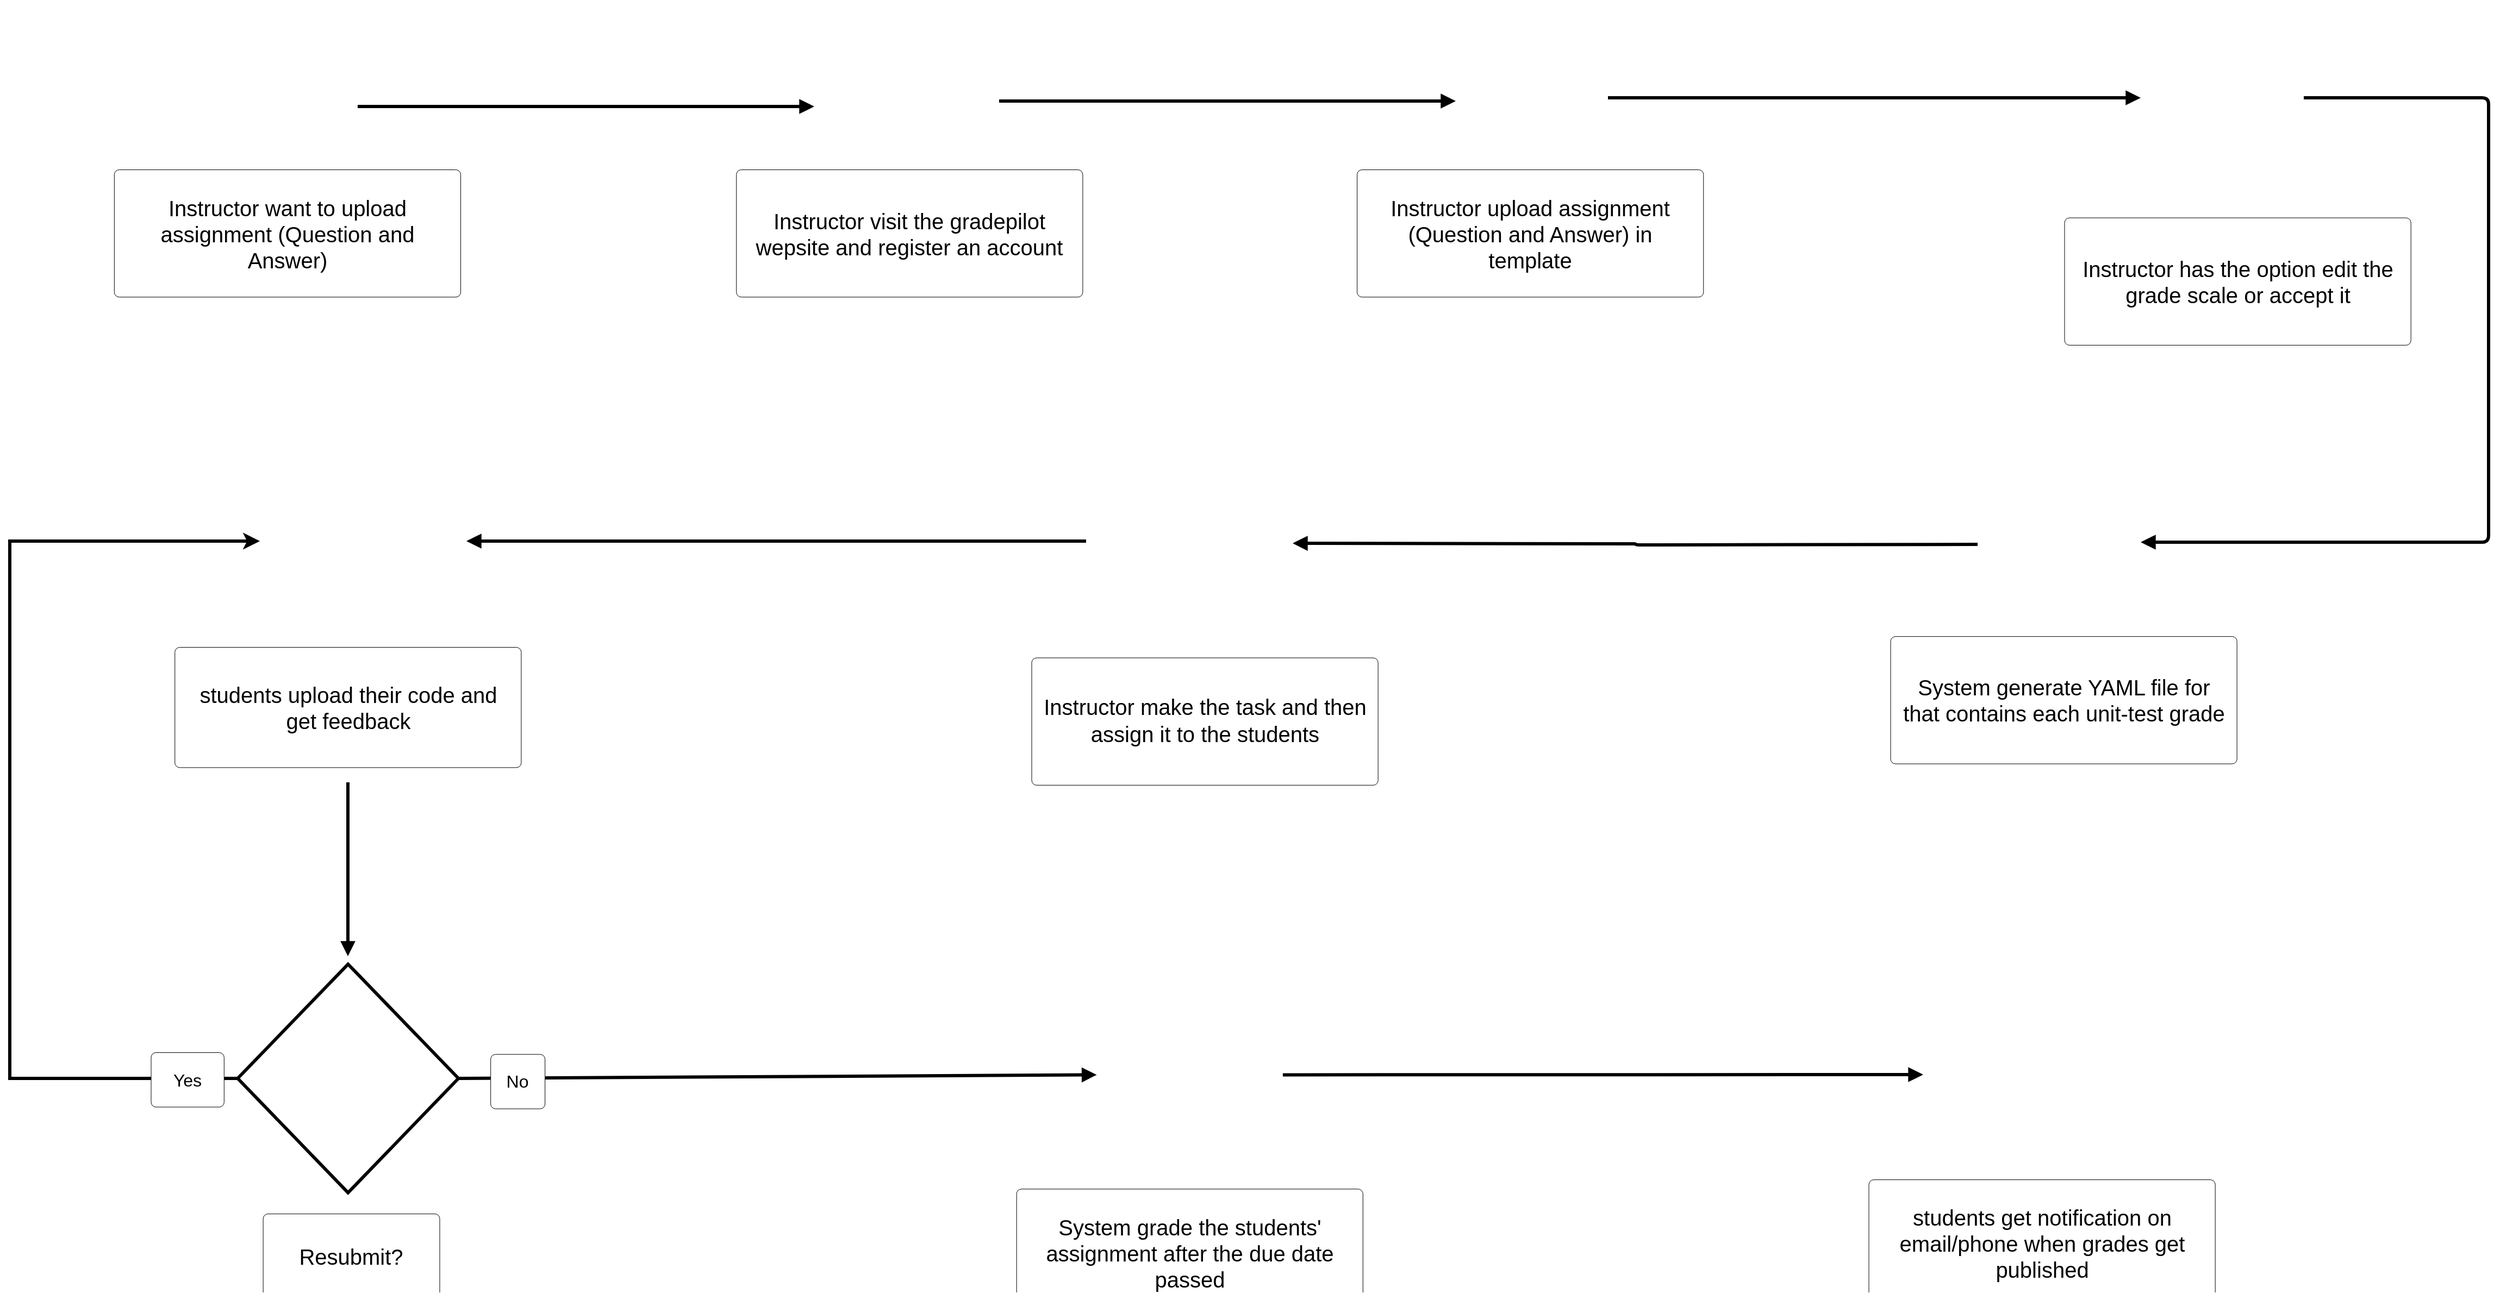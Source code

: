<mxfile version="25.0.3">
  <diagram name="Page-1" id="XUwWF2s2ND4r8KXp4mdf">
    <mxGraphModel dx="3360" dy="1486" grid="1" gridSize="10" guides="1" tooltips="1" connect="1" arrows="1" fold="1" page="1" pageScale="1" pageWidth="900" pageHeight="1600" math="0" shadow="0">
      <root>
        <mxCell id="0" />
        <mxCell id="1" parent="0" />
        <mxCell id="uLa3YSmyuf6-ixNmp2Hf-1" value="Instructor want to upload assignment (Question and Answer) " style="html=1;overflow=block;blockSpacing=1;whiteSpace=wrap;fontSize=20;spacing=9;verticalAlign=middle;strokeColor=#000000;rounded=1;absoluteArcSize=1;arcSize=9;fillColor=default;strokeWidth=NaN;lucidId=g~-n_72lhCFz;" parent="1" vertex="1">
          <mxGeometry x="366.171" y="316.25" width="318.578" height="117.187" as="geometry" />
        </mxCell>
        <mxCell id="uLa3YSmyuf6-ixNmp2Hf-2" value="" style="html=1;overflow=block;blockSpacing=1;whiteSpace=wrap;shape=image;fontSize=13;spacing=3.8;strokeColor=none;strokeOpacity=100;strokeWidth=0;image=https://images.lucid.app/images/cf29f117-7d04-4672-97fa-d16898096b3e/content;imageAspect=0;lucidId=vh_nGRNSJd6I;" parent="1" vertex="1">
          <mxGeometry x="459.871" y="160" width="131.179" height="136.719" as="geometry" />
        </mxCell>
        <mxCell id="uLa3YSmyuf6-ixNmp2Hf-3" value="Instructor visit the gradepilot wepsite and register an account" style="html=1;overflow=block;blockSpacing=1;whiteSpace=wrap;fontSize=20;spacing=9;verticalAlign=middle;strokeColor=#000000;rounded=1;absoluteArcSize=1;arcSize=9;fillColor=default;strokeWidth=NaN;lucidId=4i_nZ2Z2NjIl;" parent="1" vertex="1">
          <mxGeometry x="938.363" y="316.25" width="318.578" height="117.187" as="geometry" />
        </mxCell>
        <mxCell id="uLa3YSmyuf6-ixNmp2Hf-4" value="Instructor upload assignment (Question and Answer)  in template" style="html=1;overflow=block;blockSpacing=1;whiteSpace=wrap;fontSize=20;spacing=9;verticalAlign=middle;strokeColor=#000000;rounded=1;absoluteArcSize=1;arcSize=9;fillColor=default;strokeWidth=NaN;lucidId=Lo_nSm~tk-nF;" parent="1" vertex="1">
          <mxGeometry x="1509.305" y="316.25" width="318.578" height="117.187" as="geometry" />
        </mxCell>
        <mxCell id="uLa3YSmyuf6-ixNmp2Hf-5" value="" style="html=1;jettySize=18;whiteSpace=wrap;fontSize=13;strokeOpacity=100;strokeWidth=3;rounded=1;arcSize=12;edgeStyle=orthogonalEdgeStyle;startArrow=none;endArrow=block;endFill=1;lucidId=ld_nqYoT4GKa;" parent="1" edge="1">
          <mxGeometry width="100" height="100" relative="1" as="geometry">
            <Array as="points" />
            <mxPoint x="590" y="258" as="sourcePoint" />
            <mxPoint x="1010" y="258" as="targetPoint" />
          </mxGeometry>
        </mxCell>
        <mxCell id="uLa3YSmyuf6-ixNmp2Hf-6" value="" style="html=1;overflow=block;blockSpacing=1;whiteSpace=wrap;shape=image;fontSize=13;spacing=0;strokeColor=none;strokeOpacity=100;rounded=1;absoluteArcSize=1;arcSize=9;strokeWidth=0;image=https://images.lucid.app/images/8611eeb5-6785-4f5e-a9c1-1b1d1205eb57/content;imageAspect=0;lucidId=Ki_ng3.P~-tq;" parent="1" vertex="1">
          <mxGeometry x="1032.062" y="160" width="131.179" height="136.719" as="geometry" />
        </mxCell>
        <mxCell id="uLa3YSmyuf6-ixNmp2Hf-7" value="" style="html=1;overflow=block;blockSpacing=1;whiteSpace=wrap;shape=image;fontSize=13;spacing=0;strokeColor=none;strokeOpacity=100;rounded=1;absoluteArcSize=1;arcSize=9;strokeWidth=0;image=https://images.lucid.app/images/6fe8032e-52cd-45f6-b373-1c3d6a6fee62/content;imageAspect=0;lucidId=eB_nZKGIF~u5;" parent="1" vertex="1">
          <mxGeometry x="2096.202" y="599.997" width="124.933" height="130.208" as="geometry" />
        </mxCell>
        <mxCell id="uLa3YSmyuf6-ixNmp2Hf-8" value="System generate YAML file for that contains each unit-test grade" style="html=1;overflow=block;blockSpacing=1;whiteSpace=wrap;fontSize=20;spacing=9;verticalAlign=middle;strokeColor=#000000;rounded=1;absoluteArcSize=1;arcSize=9;fillColor=default;strokeWidth=NaN;lucidId=uB_nMYnb3KVG;" parent="1" vertex="1">
          <mxGeometry x="2000.003" y="745.83" width="318.578" height="117.187" as="geometry" />
        </mxCell>
        <mxCell id="uLa3YSmyuf6-ixNmp2Hf-9" value="" style="html=1;overflow=block;blockSpacing=1;whiteSpace=wrap;shape=image;fontSize=13;spacing=3.8;strokeColor=none;strokeOpacity=100;strokeWidth=0;image=https://images.lucid.app/images/15e8bce5-4d7f-41ec-a2ed-1eda033fa88e/content;imageAspect=0;lucidId=kK_nUjFdbjG9;" parent="1" vertex="1">
          <mxGeometry x="2237.462" y="184.738" width="137.426" height="143.229" as="geometry" />
        </mxCell>
        <mxCell id="uLa3YSmyuf6-ixNmp2Hf-10" value="Instructor has the option edit the grade scale or accept it" style="html=1;overflow=block;blockSpacing=1;whiteSpace=wrap;fontSize=20;spacing=9;verticalAlign=middle;strokeColor=#000000;rounded=1;absoluteArcSize=1;arcSize=9;fillColor=default;strokeWidth=NaN;lucidId=rK_nJaGioGZU;" parent="1" vertex="1">
          <mxGeometry x="2160.003" y="360.519" width="318.578" height="117.187" as="geometry" />
        </mxCell>
        <mxCell id="uLa3YSmyuf6-ixNmp2Hf-11" value="&lt;div style=&quot;display: flex; justify-content: center; text-align: center; align-items: baseline; font-size: 20px; line-height: 1.25; margin-top: -2px;&quot;&gt;&lt;span style=&quot;font-size: 20px;&quot;&gt;&lt;span style=&quot;font-size: 20px;&quot;&gt;Instructor make the task and then &lt;/span&gt;&lt;span style=&quot;font-size: 20px; color: rgb(0, 0, 0);&quot;&gt;assign&lt;/span&gt;&lt;span style=&quot;font-size: 20px; color: rgb(0, 0, 0);&quot;&gt; &lt;/span&gt;&lt;span style=&quot;font-size: 20px;&quot;&gt;it to the students&lt;/span&gt;&lt;/span&gt;&lt;/div&gt;" style="html=1;overflow=block;blockSpacing=1;whiteSpace=wrap;fontSize=20;spacing=9;verticalAlign=middle;strokeColor=#000000;rounded=1;absoluteArcSize=1;arcSize=9;fillColor=default;strokeWidth=NaN;lucidId=fM_n-XyTZdL4;" parent="1" vertex="1">
          <mxGeometry x="1209.995" y="765.469" width="318.578" height="117.187" as="geometry" />
        </mxCell>
        <mxCell id="uLa3YSmyuf6-ixNmp2Hf-12" value="" style="html=1;overflow=block;blockSpacing=1;whiteSpace=wrap;shape=image;fontSize=13;spacing=3.8;strokeColor=none;strokeOpacity=100;strokeWidth=0;image=https://images.lucid.app/images/f3780656-6d7f-45b9-bf1d-8745f2e24056/content;imageAspect=0;lucidId=-R_nAK9wsuUp;" parent="1" vertex="1">
          <mxGeometry x="1609.251" y="184.74" width="119.935" height="125.0" as="geometry" />
        </mxCell>
        <mxCell id="uLa3YSmyuf6-ixNmp2Hf-13" value="" style="html=1;overflow=block;blockSpacing=1;whiteSpace=wrap;shape=image;fontSize=13;spacing=0;strokeColor=none;strokeOpacity=100;rounded=1;absoluteArcSize=1;arcSize=9;strokeWidth=0;image=https://images.lucid.app/images/3f09c404-20ad-480c-8180-72ea19dbebd9/content;imageAspect=0;lucidId=iT_nMNf7s1cx;" parent="1" vertex="1">
          <mxGeometry x="1291.202" y="589.688" width="137.426" height="143.229" as="geometry" />
        </mxCell>
        <mxCell id="uLa3YSmyuf6-ixNmp2Hf-15" value="" style="html=1;overflow=block;blockSpacing=1;whiteSpace=wrap;shape=image;fontSize=13;spacing=0;strokeColor=none;strokeOpacity=100;rounded=1;absoluteArcSize=1;arcSize=9;strokeWidth=0;image=https://images.lucid.app/images/2850595e-226b-4c26-bd48-080ef7069bdb/content;imageAspect=0;lucidId=uW_nDHdMSMSp;" parent="1" vertex="1">
          <mxGeometry x="2068.7" y="1081.488" width="129.93" height="135.417" as="geometry" />
        </mxCell>
        <mxCell id="uLa3YSmyuf6-ixNmp2Hf-16" value="students get notification on email/phone when grades get published" style="html=1;overflow=block;blockSpacing=1;whiteSpace=wrap;fontSize=20;spacing=9;verticalAlign=middle;strokeColor=#000000;rounded=1;absoluteArcSize=1;arcSize=9;fillColor=default;strokeWidth=NaN;lucidId=GW_ndmxsG6gZ;" parent="1" vertex="1">
          <mxGeometry x="1979.998" y="1245.779" width="318.578" height="117.187" as="geometry" />
        </mxCell>
        <mxCell id="uLa3YSmyuf6-ixNmp2Hf-17" value="students upload their code and get feedback" style="html=1;overflow=block;blockSpacing=1;whiteSpace=wrap;fontSize=20;spacing=9;verticalAlign=middle;strokeColor=#000000;rounded=1;absoluteArcSize=1;arcSize=9;fillColor=default;strokeWidth=NaN;lucidId=U0_nzfAXelq3;" parent="1" vertex="1">
          <mxGeometry x="421.866" y="755.779" width="318.578" height="110.677" as="geometry" />
        </mxCell>
        <mxCell id="uLa3YSmyuf6-ixNmp2Hf-18" value="" style="html=1;overflow=block;blockSpacing=1;whiteSpace=wrap;shape=image;fontSize=13;spacing=0;strokeColor=none;strokeOpacity=100;rounded=1;absoluteArcSize=1;arcSize=9;strokeWidth=0;image=https://images.lucid.app/images/a20d1592-d6b2-4e59-8706-604a2c6ea2d1/content;imageAspect=0;lucidId=d4_nnMkV1p_3;" parent="1" vertex="1">
          <mxGeometry x="515.565" y="579.997" width="149.919" height="156.25" as="geometry" />
        </mxCell>
        <mxCell id="uLa3YSmyuf6-ixNmp2Hf-19" value="System grade the students&#39; assignment after the due date passed" style="html=1;overflow=block;blockSpacing=1;whiteSpace=wrap;fontSize=20;spacing=9;verticalAlign=middle;strokeColor=#000000;rounded=1;absoluteArcSize=1;arcSize=9;fillColor=default;strokeWidth=NaN;lucidId=p4_nxWOM-g6~;" parent="1" vertex="1">
          <mxGeometry x="1196.069" y="1254.342" width="318.578" height="117.187" as="geometry" />
        </mxCell>
        <mxCell id="uLa3YSmyuf6-ixNmp2Hf-20" value="" style="html=1;overflow=block;blockSpacing=1;whiteSpace=wrap;shape=image;fontSize=13;spacing=0;strokeColor=none;strokeOpacity=100;rounded=1;absoluteArcSize=1;arcSize=9;strokeWidth=0;image=https://images.lucid.app/images/3c8733b0-6be3-481e-991e-d37541d2ebf4/content;imageAspect=0;lucidId=l7_niEyFFGEM;" parent="1" vertex="1">
          <mxGeometry x="1269.783" y="1060" width="171.158" height="178.385" as="geometry" />
        </mxCell>
        <mxCell id="uLa3YSmyuf6-ixNmp2Hf-23" value="" style="html=1;jettySize=18;whiteSpace=wrap;fontSize=13;strokeOpacity=100;strokeWidth=3;rounded=1;arcSize=12;edgeStyle=orthogonalEdgeStyle;startArrow=none;endArrow=block;endFill=1;lucidId=1-_nRsYmtrjV;" parent="1" edge="1">
          <mxGeometry width="100" height="100" relative="1" as="geometry">
            <Array as="points" />
            <mxPoint x="1180" y="253" as="sourcePoint" />
            <mxPoint x="1600" y="253" as="targetPoint" />
          </mxGeometry>
        </mxCell>
        <mxCell id="uLa3YSmyuf6-ixNmp2Hf-24" value="" style="html=1;jettySize=18;whiteSpace=wrap;fontSize=13;strokeOpacity=100;strokeWidth=3;rounded=1;arcSize=12;startArrow=none;endArrow=block;endFill=1;lucidId=G__nIQE1pVD~;" parent="1" edge="1">
          <mxGeometry width="100" height="100" relative="1" as="geometry">
            <mxPoint x="1740" y="250" as="sourcePoint" />
            <mxPoint x="2230" y="250" as="targetPoint" />
          </mxGeometry>
        </mxCell>
        <mxCell id="uLa3YSmyuf6-ixNmp2Hf-25" value="" style="html=1;jettySize=18;whiteSpace=wrap;fontSize=13;strokeOpacity=100;strokeWidth=3;rounded=1;arcSize=12;edgeStyle=elbowEdgeStyle;startArrow=none;endArrow=block;endFill=1;lucidId=P__nck6mVBAa;" parent="1" edge="1">
          <mxGeometry width="100" height="100" relative="1" as="geometry">
            <Array as="points">
              <mxPoint x="2550" y="440" />
            </Array>
            <mxPoint x="2380" y="250" as="sourcePoint" />
            <mxPoint x="2230" y="659" as="targetPoint" />
          </mxGeometry>
        </mxCell>
        <mxCell id="uLa3YSmyuf6-ixNmp2Hf-26" value="" style="html=1;jettySize=18;whiteSpace=wrap;fontSize=13;strokeOpacity=100;strokeWidth=3;rounded=1;arcSize=12;edgeStyle=orthogonalEdgeStyle;startArrow=none;endArrow=block;endFill=1;lucidId=_~_nXb6O8xkQ;" parent="1" edge="1">
          <mxGeometry width="100" height="100" relative="1" as="geometry">
            <Array as="points" />
            <mxPoint x="2080" y="661" as="sourcePoint" />
            <mxPoint x="1450" y="660" as="targetPoint" />
          </mxGeometry>
        </mxCell>
        <mxCell id="uLa3YSmyuf6-ixNmp2Hf-27" value="" style="html=1;jettySize=18;whiteSpace=wrap;fontSize=13;strokeOpacity=100;strokeWidth=3;rounded=1;arcSize=12;edgeStyle=orthogonalEdgeStyle;startArrow=none;endArrow=block;endFill=1;lucidId=ha.nzfznojWz;" parent="1" edge="1">
          <mxGeometry width="100" height="100" relative="1" as="geometry">
            <Array as="points" />
            <mxPoint x="1260" y="658" as="sourcePoint" />
            <mxPoint x="690" y="658" as="targetPoint" />
          </mxGeometry>
        </mxCell>
        <mxCell id="uLa3YSmyuf6-ixNmp2Hf-30" value="" style="html=1;jettySize=18;whiteSpace=wrap;fontSize=13;strokeOpacity=100;strokeWidth=3;rounded=1;arcSize=12;startArrow=none;endArrow=block;endFill=1;exitX=1;exitY=0.5;lucidId=Cb.nTFyvcLu6;exitDx=0;exitDy=0;" parent="1" source="uLa3YSmyuf6-ixNmp2Hf-20" edge="1">
          <mxGeometry width="100" height="100" relative="1" as="geometry">
            <mxPoint x="2030" y="1149" as="targetPoint" />
          </mxGeometry>
        </mxCell>
        <mxCell id="4fh0Ms_fV5VYOMW13M3N-1" value="Resubmit?" style="html=1;overflow=block;blockSpacing=1;whiteSpace=wrap;fontSize=20;spacing=9;verticalAlign=middle;strokeColor=#000000;rounded=1;absoluteArcSize=1;arcSize=9;fillColor=default;strokeWidth=NaN;lucidId=U0_nzfAXelq3;" parent="1" vertex="1">
          <mxGeometry x="503.069" y="1277.195" width="162.412" height="78.125" as="geometry" />
        </mxCell>
        <mxCell id="4fh0Ms_fV5VYOMW13M3N-5" style="edgeStyle=orthogonalEdgeStyle;rounded=0;orthogonalLoop=1;jettySize=auto;html=1;exitX=0;exitY=0.5;exitDx=0;exitDy=0;strokeWidth=3;" parent="1" source="4fh0Ms_fV5VYOMW13M3N-2" edge="1">
          <mxGeometry relative="1" as="geometry">
            <Array as="points">
              <mxPoint x="270" y="1153" />
              <mxPoint x="270" y="658" />
            </Array>
            <mxPoint x="500" y="658" as="targetPoint" />
          </mxGeometry>
        </mxCell>
        <mxCell id="4fh0Ms_fV5VYOMW13M3N-2" value="" style="rhombus;whiteSpace=wrap;html=1;strokeWidth=3;" parent="1" vertex="1">
          <mxGeometry x="479.647" y="1047.376" width="203.016" height="210.286" as="geometry" />
        </mxCell>
        <mxCell id="AE_igfP6iT5ziy18r5x5-12" value="" style="html=1;jettySize=18;whiteSpace=wrap;fontSize=13;strokeOpacity=100;strokeWidth=3;rounded=1;arcSize=12;startArrow=none;endArrow=block;endFill=1;lucidId=ha.nzfznojWz;exitX=1;exitY=0.5;exitDx=0;exitDy=0;entryX=0;entryY=0.5;entryDx=0;entryDy=0;" parent="1" source="4fh0Ms_fV5VYOMW13M3N-2" target="uLa3YSmyuf6-ixNmp2Hf-20" edge="1">
          <mxGeometry width="100" height="100" relative="1" as="geometry">
            <mxPoint x="1640" y="1160" as="sourcePoint" />
            <mxPoint x="1420" y="1090" as="targetPoint" />
          </mxGeometry>
        </mxCell>
        <mxCell id="4fh0Ms_fV5VYOMW13M3N-8" value="No" style="html=1;overflow=block;blockSpacing=1;whiteSpace=wrap;fontSize=16;spacing=9;verticalAlign=middle;strokeColor=#000000;rounded=1;absoluteArcSize=1;arcSize=9;fillColor=default;strokeWidth=NaN;lucidId=U0_nzfAXelq3;" parent="1" vertex="1">
          <mxGeometry x="712.331" y="1130.384" width="49.973" height="50.13" as="geometry" />
        </mxCell>
        <mxCell id="4fh0Ms_fV5VYOMW13M3N-7" value="Yes" style="html=1;overflow=block;blockSpacing=1;whiteSpace=wrap;fontSize=16;spacing=9;verticalAlign=middle;strokeColor=#000000;rounded=1;absoluteArcSize=1;arcSize=9;fillColor=default;strokeWidth=NaN;lucidId=U0_nzfAXelq3;" parent="1" vertex="1">
          <mxGeometry x="399.999" y="1128.757" width="67.151" height="50.13" as="geometry" />
        </mxCell>
        <mxCell id="AE_igfP6iT5ziy18r5x5-7" value="" style="html=1;jettySize=18;whiteSpace=wrap;fontSize=13;strokeOpacity=100;strokeWidth=3;rounded=1;arcSize=12;edgeStyle=orthogonalEdgeStyle;startArrow=none;endArrow=block;endFill=1;lucidId=ha.nzfznojWz;" parent="1" edge="1">
          <mxGeometry width="100" height="100" relative="1" as="geometry">
            <Array as="points" />
            <mxPoint x="581" y="880" as="sourcePoint" />
            <mxPoint x="581" y="1040" as="targetPoint" />
          </mxGeometry>
        </mxCell>
      </root>
    </mxGraphModel>
  </diagram>
</mxfile>
